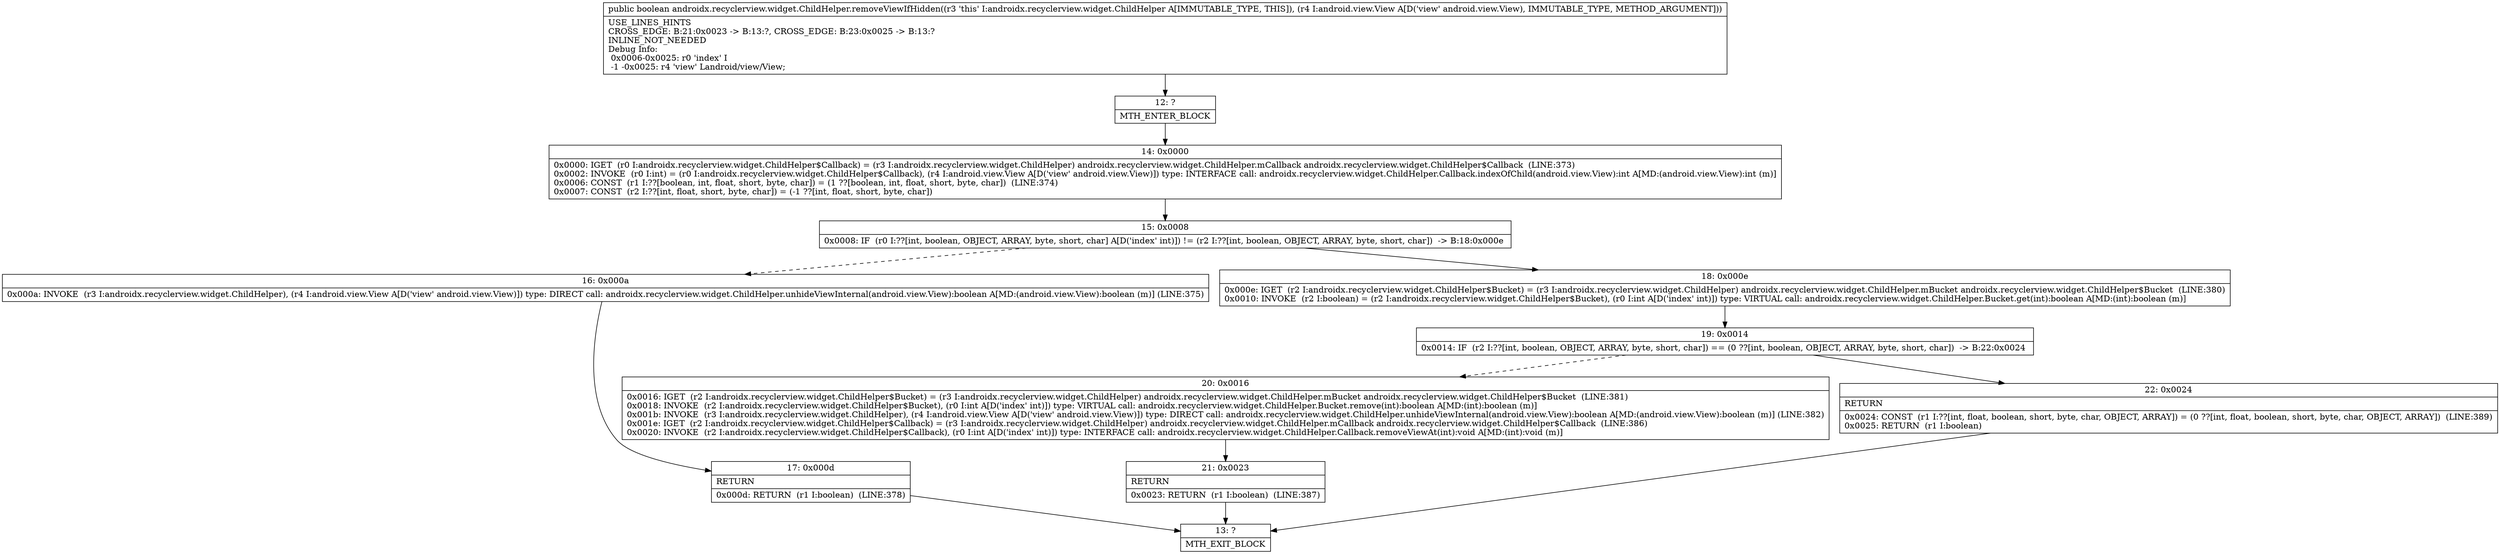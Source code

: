 digraph "CFG forandroidx.recyclerview.widget.ChildHelper.removeViewIfHidden(Landroid\/view\/View;)Z" {
Node_12 [shape=record,label="{12\:\ ?|MTH_ENTER_BLOCK\l}"];
Node_14 [shape=record,label="{14\:\ 0x0000|0x0000: IGET  (r0 I:androidx.recyclerview.widget.ChildHelper$Callback) = (r3 I:androidx.recyclerview.widget.ChildHelper) androidx.recyclerview.widget.ChildHelper.mCallback androidx.recyclerview.widget.ChildHelper$Callback  (LINE:373)\l0x0002: INVOKE  (r0 I:int) = (r0 I:androidx.recyclerview.widget.ChildHelper$Callback), (r4 I:android.view.View A[D('view' android.view.View)]) type: INTERFACE call: androidx.recyclerview.widget.ChildHelper.Callback.indexOfChild(android.view.View):int A[MD:(android.view.View):int (m)]\l0x0006: CONST  (r1 I:??[boolean, int, float, short, byte, char]) = (1 ??[boolean, int, float, short, byte, char])  (LINE:374)\l0x0007: CONST  (r2 I:??[int, float, short, byte, char]) = (\-1 ??[int, float, short, byte, char]) \l}"];
Node_15 [shape=record,label="{15\:\ 0x0008|0x0008: IF  (r0 I:??[int, boolean, OBJECT, ARRAY, byte, short, char] A[D('index' int)]) != (r2 I:??[int, boolean, OBJECT, ARRAY, byte, short, char])  \-\> B:18:0x000e \l}"];
Node_16 [shape=record,label="{16\:\ 0x000a|0x000a: INVOKE  (r3 I:androidx.recyclerview.widget.ChildHelper), (r4 I:android.view.View A[D('view' android.view.View)]) type: DIRECT call: androidx.recyclerview.widget.ChildHelper.unhideViewInternal(android.view.View):boolean A[MD:(android.view.View):boolean (m)] (LINE:375)\l}"];
Node_17 [shape=record,label="{17\:\ 0x000d|RETURN\l|0x000d: RETURN  (r1 I:boolean)  (LINE:378)\l}"];
Node_13 [shape=record,label="{13\:\ ?|MTH_EXIT_BLOCK\l}"];
Node_18 [shape=record,label="{18\:\ 0x000e|0x000e: IGET  (r2 I:androidx.recyclerview.widget.ChildHelper$Bucket) = (r3 I:androidx.recyclerview.widget.ChildHelper) androidx.recyclerview.widget.ChildHelper.mBucket androidx.recyclerview.widget.ChildHelper$Bucket  (LINE:380)\l0x0010: INVOKE  (r2 I:boolean) = (r2 I:androidx.recyclerview.widget.ChildHelper$Bucket), (r0 I:int A[D('index' int)]) type: VIRTUAL call: androidx.recyclerview.widget.ChildHelper.Bucket.get(int):boolean A[MD:(int):boolean (m)]\l}"];
Node_19 [shape=record,label="{19\:\ 0x0014|0x0014: IF  (r2 I:??[int, boolean, OBJECT, ARRAY, byte, short, char]) == (0 ??[int, boolean, OBJECT, ARRAY, byte, short, char])  \-\> B:22:0x0024 \l}"];
Node_20 [shape=record,label="{20\:\ 0x0016|0x0016: IGET  (r2 I:androidx.recyclerview.widget.ChildHelper$Bucket) = (r3 I:androidx.recyclerview.widget.ChildHelper) androidx.recyclerview.widget.ChildHelper.mBucket androidx.recyclerview.widget.ChildHelper$Bucket  (LINE:381)\l0x0018: INVOKE  (r2 I:androidx.recyclerview.widget.ChildHelper$Bucket), (r0 I:int A[D('index' int)]) type: VIRTUAL call: androidx.recyclerview.widget.ChildHelper.Bucket.remove(int):boolean A[MD:(int):boolean (m)]\l0x001b: INVOKE  (r3 I:androidx.recyclerview.widget.ChildHelper), (r4 I:android.view.View A[D('view' android.view.View)]) type: DIRECT call: androidx.recyclerview.widget.ChildHelper.unhideViewInternal(android.view.View):boolean A[MD:(android.view.View):boolean (m)] (LINE:382)\l0x001e: IGET  (r2 I:androidx.recyclerview.widget.ChildHelper$Callback) = (r3 I:androidx.recyclerview.widget.ChildHelper) androidx.recyclerview.widget.ChildHelper.mCallback androidx.recyclerview.widget.ChildHelper$Callback  (LINE:386)\l0x0020: INVOKE  (r2 I:androidx.recyclerview.widget.ChildHelper$Callback), (r0 I:int A[D('index' int)]) type: INTERFACE call: androidx.recyclerview.widget.ChildHelper.Callback.removeViewAt(int):void A[MD:(int):void (m)]\l}"];
Node_21 [shape=record,label="{21\:\ 0x0023|RETURN\l|0x0023: RETURN  (r1 I:boolean)  (LINE:387)\l}"];
Node_22 [shape=record,label="{22\:\ 0x0024|RETURN\l|0x0024: CONST  (r1 I:??[int, float, boolean, short, byte, char, OBJECT, ARRAY]) = (0 ??[int, float, boolean, short, byte, char, OBJECT, ARRAY])  (LINE:389)\l0x0025: RETURN  (r1 I:boolean) \l}"];
MethodNode[shape=record,label="{public boolean androidx.recyclerview.widget.ChildHelper.removeViewIfHidden((r3 'this' I:androidx.recyclerview.widget.ChildHelper A[IMMUTABLE_TYPE, THIS]), (r4 I:android.view.View A[D('view' android.view.View), IMMUTABLE_TYPE, METHOD_ARGUMENT]))  | USE_LINES_HINTS\lCROSS_EDGE: B:21:0x0023 \-\> B:13:?, CROSS_EDGE: B:23:0x0025 \-\> B:13:?\lINLINE_NOT_NEEDED\lDebug Info:\l  0x0006\-0x0025: r0 'index' I\l  \-1 \-0x0025: r4 'view' Landroid\/view\/View;\l}"];
MethodNode -> Node_12;Node_12 -> Node_14;
Node_14 -> Node_15;
Node_15 -> Node_16[style=dashed];
Node_15 -> Node_18;
Node_16 -> Node_17;
Node_17 -> Node_13;
Node_18 -> Node_19;
Node_19 -> Node_20[style=dashed];
Node_19 -> Node_22;
Node_20 -> Node_21;
Node_21 -> Node_13;
Node_22 -> Node_13;
}

